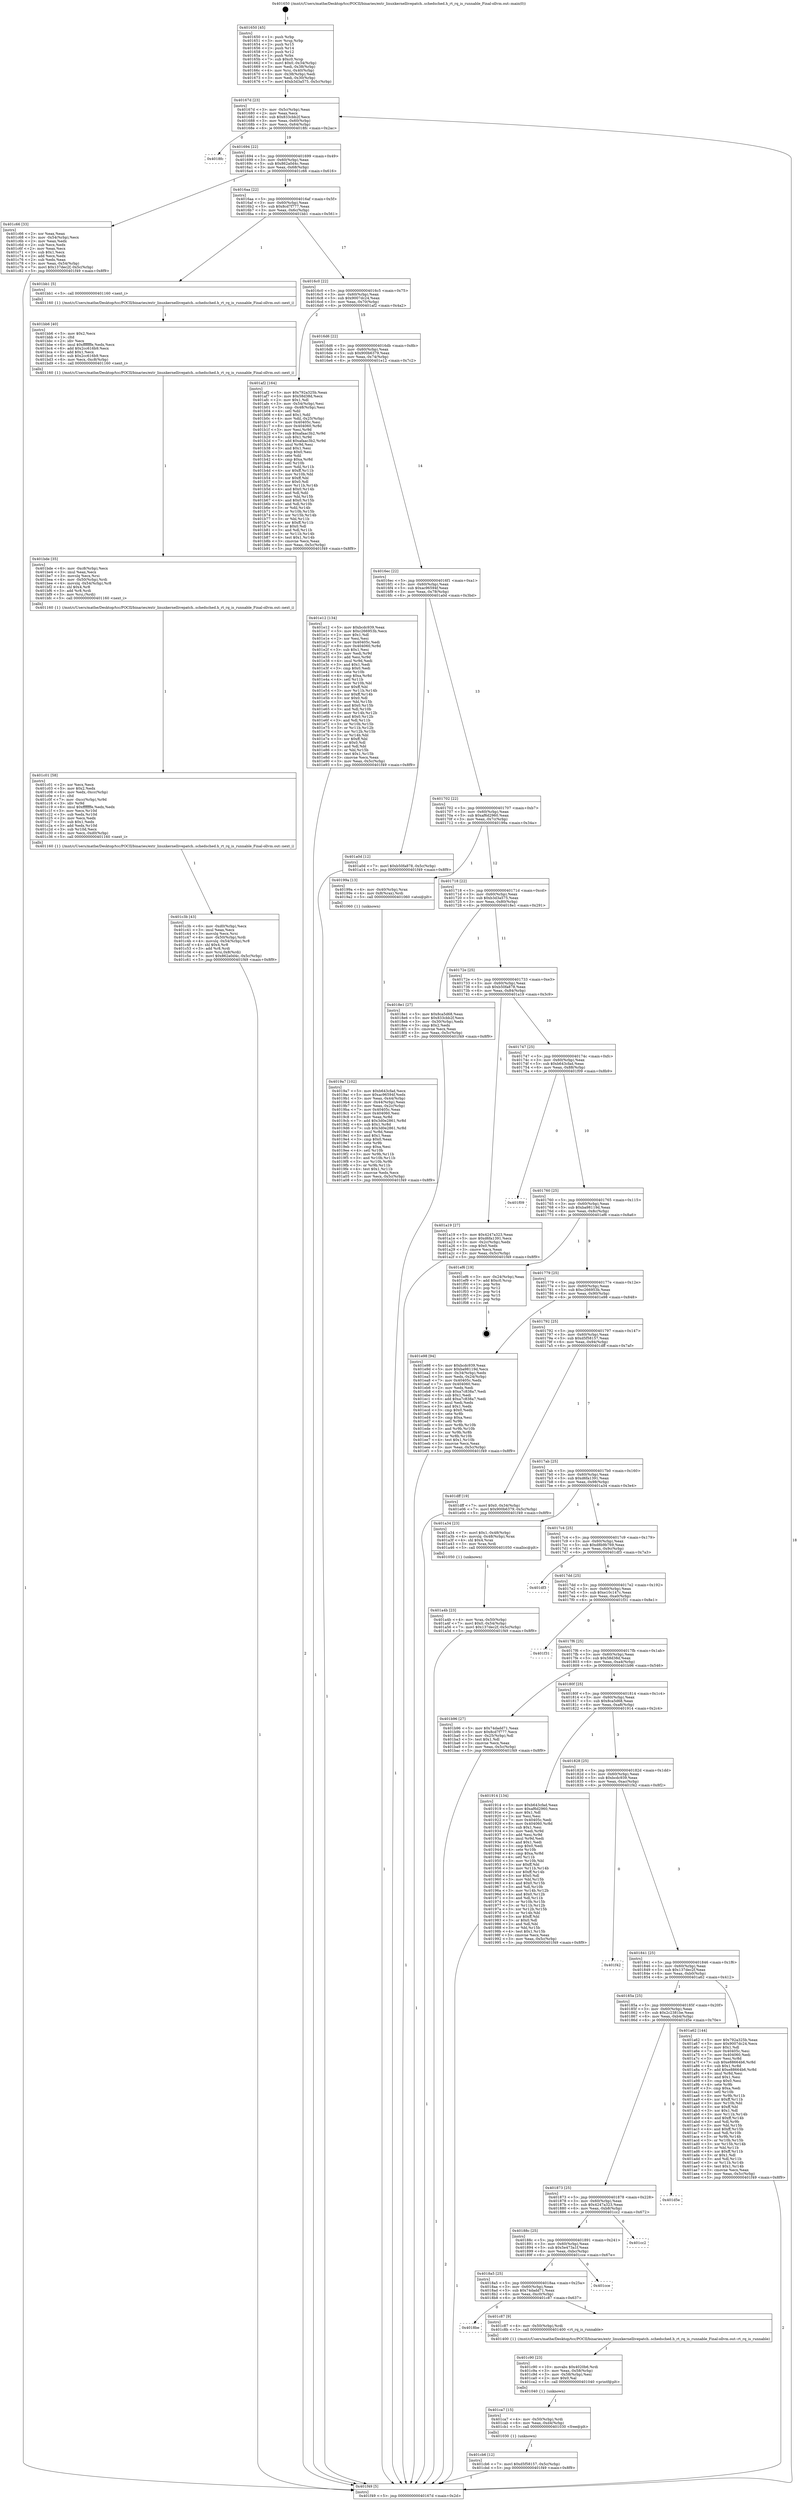 digraph "0x401650" {
  label = "0x401650 (/mnt/c/Users/mathe/Desktop/tcc/POCII/binaries/extr_linuxkernellivepatch..schedsched.h_rt_rq_is_runnable_Final-ollvm.out::main(0))"
  labelloc = "t"
  node[shape=record]

  Entry [label="",width=0.3,height=0.3,shape=circle,fillcolor=black,style=filled]
  "0x40167d" [label="{
     0x40167d [23]\l
     | [instrs]\l
     &nbsp;&nbsp;0x40167d \<+3\>: mov -0x5c(%rbp),%eax\l
     &nbsp;&nbsp;0x401680 \<+2\>: mov %eax,%ecx\l
     &nbsp;&nbsp;0x401682 \<+6\>: sub $0x833cbb2f,%ecx\l
     &nbsp;&nbsp;0x401688 \<+3\>: mov %eax,-0x60(%rbp)\l
     &nbsp;&nbsp;0x40168b \<+3\>: mov %ecx,-0x64(%rbp)\l
     &nbsp;&nbsp;0x40168e \<+6\>: je 00000000004018fc \<main+0x2ac\>\l
  }"]
  "0x4018fc" [label="{
     0x4018fc\l
  }", style=dashed]
  "0x401694" [label="{
     0x401694 [22]\l
     | [instrs]\l
     &nbsp;&nbsp;0x401694 \<+5\>: jmp 0000000000401699 \<main+0x49\>\l
     &nbsp;&nbsp;0x401699 \<+3\>: mov -0x60(%rbp),%eax\l
     &nbsp;&nbsp;0x40169c \<+5\>: sub $0x862a0d4c,%eax\l
     &nbsp;&nbsp;0x4016a1 \<+3\>: mov %eax,-0x68(%rbp)\l
     &nbsp;&nbsp;0x4016a4 \<+6\>: je 0000000000401c66 \<main+0x616\>\l
  }"]
  Exit [label="",width=0.3,height=0.3,shape=circle,fillcolor=black,style=filled,peripheries=2]
  "0x401c66" [label="{
     0x401c66 [33]\l
     | [instrs]\l
     &nbsp;&nbsp;0x401c66 \<+2\>: xor %eax,%eax\l
     &nbsp;&nbsp;0x401c68 \<+3\>: mov -0x54(%rbp),%ecx\l
     &nbsp;&nbsp;0x401c6b \<+2\>: mov %eax,%edx\l
     &nbsp;&nbsp;0x401c6d \<+2\>: sub %ecx,%edx\l
     &nbsp;&nbsp;0x401c6f \<+2\>: mov %eax,%ecx\l
     &nbsp;&nbsp;0x401c71 \<+3\>: sub $0x1,%ecx\l
     &nbsp;&nbsp;0x401c74 \<+2\>: add %ecx,%edx\l
     &nbsp;&nbsp;0x401c76 \<+2\>: sub %edx,%eax\l
     &nbsp;&nbsp;0x401c78 \<+3\>: mov %eax,-0x54(%rbp)\l
     &nbsp;&nbsp;0x401c7b \<+7\>: movl $0x137dec2f,-0x5c(%rbp)\l
     &nbsp;&nbsp;0x401c82 \<+5\>: jmp 0000000000401f49 \<main+0x8f9\>\l
  }"]
  "0x4016aa" [label="{
     0x4016aa [22]\l
     | [instrs]\l
     &nbsp;&nbsp;0x4016aa \<+5\>: jmp 00000000004016af \<main+0x5f\>\l
     &nbsp;&nbsp;0x4016af \<+3\>: mov -0x60(%rbp),%eax\l
     &nbsp;&nbsp;0x4016b2 \<+5\>: sub $0x8cd7f777,%eax\l
     &nbsp;&nbsp;0x4016b7 \<+3\>: mov %eax,-0x6c(%rbp)\l
     &nbsp;&nbsp;0x4016ba \<+6\>: je 0000000000401bb1 \<main+0x561\>\l
  }"]
  "0x401cb6" [label="{
     0x401cb6 [12]\l
     | [instrs]\l
     &nbsp;&nbsp;0x401cb6 \<+7\>: movl $0xd5f58157,-0x5c(%rbp)\l
     &nbsp;&nbsp;0x401cbd \<+5\>: jmp 0000000000401f49 \<main+0x8f9\>\l
  }"]
  "0x401bb1" [label="{
     0x401bb1 [5]\l
     | [instrs]\l
     &nbsp;&nbsp;0x401bb1 \<+5\>: call 0000000000401160 \<next_i\>\l
     | [calls]\l
     &nbsp;&nbsp;0x401160 \{1\} (/mnt/c/Users/mathe/Desktop/tcc/POCII/binaries/extr_linuxkernellivepatch..schedsched.h_rt_rq_is_runnable_Final-ollvm.out::next_i)\l
  }"]
  "0x4016c0" [label="{
     0x4016c0 [22]\l
     | [instrs]\l
     &nbsp;&nbsp;0x4016c0 \<+5\>: jmp 00000000004016c5 \<main+0x75\>\l
     &nbsp;&nbsp;0x4016c5 \<+3\>: mov -0x60(%rbp),%eax\l
     &nbsp;&nbsp;0x4016c8 \<+5\>: sub $0x9007dc24,%eax\l
     &nbsp;&nbsp;0x4016cd \<+3\>: mov %eax,-0x70(%rbp)\l
     &nbsp;&nbsp;0x4016d0 \<+6\>: je 0000000000401af2 \<main+0x4a2\>\l
  }"]
  "0x401ca7" [label="{
     0x401ca7 [15]\l
     | [instrs]\l
     &nbsp;&nbsp;0x401ca7 \<+4\>: mov -0x50(%rbp),%rdi\l
     &nbsp;&nbsp;0x401cab \<+6\>: mov %eax,-0xd4(%rbp)\l
     &nbsp;&nbsp;0x401cb1 \<+5\>: call 0000000000401030 \<free@plt\>\l
     | [calls]\l
     &nbsp;&nbsp;0x401030 \{1\} (unknown)\l
  }"]
  "0x401af2" [label="{
     0x401af2 [164]\l
     | [instrs]\l
     &nbsp;&nbsp;0x401af2 \<+5\>: mov $0x792a325b,%eax\l
     &nbsp;&nbsp;0x401af7 \<+5\>: mov $0x58d38d,%ecx\l
     &nbsp;&nbsp;0x401afc \<+2\>: mov $0x1,%dl\l
     &nbsp;&nbsp;0x401afe \<+3\>: mov -0x54(%rbp),%esi\l
     &nbsp;&nbsp;0x401b01 \<+3\>: cmp -0x48(%rbp),%esi\l
     &nbsp;&nbsp;0x401b04 \<+4\>: setl %dil\l
     &nbsp;&nbsp;0x401b08 \<+4\>: and $0x1,%dil\l
     &nbsp;&nbsp;0x401b0c \<+4\>: mov %dil,-0x25(%rbp)\l
     &nbsp;&nbsp;0x401b10 \<+7\>: mov 0x40405c,%esi\l
     &nbsp;&nbsp;0x401b17 \<+8\>: mov 0x404060,%r8d\l
     &nbsp;&nbsp;0x401b1f \<+3\>: mov %esi,%r9d\l
     &nbsp;&nbsp;0x401b22 \<+7\>: sub $0xafaac3b2,%r9d\l
     &nbsp;&nbsp;0x401b29 \<+4\>: sub $0x1,%r9d\l
     &nbsp;&nbsp;0x401b2d \<+7\>: add $0xafaac3b2,%r9d\l
     &nbsp;&nbsp;0x401b34 \<+4\>: imul %r9d,%esi\l
     &nbsp;&nbsp;0x401b38 \<+3\>: and $0x1,%esi\l
     &nbsp;&nbsp;0x401b3b \<+3\>: cmp $0x0,%esi\l
     &nbsp;&nbsp;0x401b3e \<+4\>: sete %dil\l
     &nbsp;&nbsp;0x401b42 \<+4\>: cmp $0xa,%r8d\l
     &nbsp;&nbsp;0x401b46 \<+4\>: setl %r10b\l
     &nbsp;&nbsp;0x401b4a \<+3\>: mov %dil,%r11b\l
     &nbsp;&nbsp;0x401b4d \<+4\>: xor $0xff,%r11b\l
     &nbsp;&nbsp;0x401b51 \<+3\>: mov %r10b,%bl\l
     &nbsp;&nbsp;0x401b54 \<+3\>: xor $0xff,%bl\l
     &nbsp;&nbsp;0x401b57 \<+3\>: xor $0x0,%dl\l
     &nbsp;&nbsp;0x401b5a \<+3\>: mov %r11b,%r14b\l
     &nbsp;&nbsp;0x401b5d \<+4\>: and $0x0,%r14b\l
     &nbsp;&nbsp;0x401b61 \<+3\>: and %dl,%dil\l
     &nbsp;&nbsp;0x401b64 \<+3\>: mov %bl,%r15b\l
     &nbsp;&nbsp;0x401b67 \<+4\>: and $0x0,%r15b\l
     &nbsp;&nbsp;0x401b6b \<+3\>: and %dl,%r10b\l
     &nbsp;&nbsp;0x401b6e \<+3\>: or %dil,%r14b\l
     &nbsp;&nbsp;0x401b71 \<+3\>: or %r10b,%r15b\l
     &nbsp;&nbsp;0x401b74 \<+3\>: xor %r15b,%r14b\l
     &nbsp;&nbsp;0x401b77 \<+3\>: or %bl,%r11b\l
     &nbsp;&nbsp;0x401b7a \<+4\>: xor $0xff,%r11b\l
     &nbsp;&nbsp;0x401b7e \<+3\>: or $0x0,%dl\l
     &nbsp;&nbsp;0x401b81 \<+3\>: and %dl,%r11b\l
     &nbsp;&nbsp;0x401b84 \<+3\>: or %r11b,%r14b\l
     &nbsp;&nbsp;0x401b87 \<+4\>: test $0x1,%r14b\l
     &nbsp;&nbsp;0x401b8b \<+3\>: cmovne %ecx,%eax\l
     &nbsp;&nbsp;0x401b8e \<+3\>: mov %eax,-0x5c(%rbp)\l
     &nbsp;&nbsp;0x401b91 \<+5\>: jmp 0000000000401f49 \<main+0x8f9\>\l
  }"]
  "0x4016d6" [label="{
     0x4016d6 [22]\l
     | [instrs]\l
     &nbsp;&nbsp;0x4016d6 \<+5\>: jmp 00000000004016db \<main+0x8b\>\l
     &nbsp;&nbsp;0x4016db \<+3\>: mov -0x60(%rbp),%eax\l
     &nbsp;&nbsp;0x4016de \<+5\>: sub $0x900b6379,%eax\l
     &nbsp;&nbsp;0x4016e3 \<+3\>: mov %eax,-0x74(%rbp)\l
     &nbsp;&nbsp;0x4016e6 \<+6\>: je 0000000000401e12 \<main+0x7c2\>\l
  }"]
  "0x401c90" [label="{
     0x401c90 [23]\l
     | [instrs]\l
     &nbsp;&nbsp;0x401c90 \<+10\>: movabs $0x4020b6,%rdi\l
     &nbsp;&nbsp;0x401c9a \<+3\>: mov %eax,-0x58(%rbp)\l
     &nbsp;&nbsp;0x401c9d \<+3\>: mov -0x58(%rbp),%esi\l
     &nbsp;&nbsp;0x401ca0 \<+2\>: mov $0x0,%al\l
     &nbsp;&nbsp;0x401ca2 \<+5\>: call 0000000000401040 \<printf@plt\>\l
     | [calls]\l
     &nbsp;&nbsp;0x401040 \{1\} (unknown)\l
  }"]
  "0x401e12" [label="{
     0x401e12 [134]\l
     | [instrs]\l
     &nbsp;&nbsp;0x401e12 \<+5\>: mov $0xbcdc939,%eax\l
     &nbsp;&nbsp;0x401e17 \<+5\>: mov $0xc266953b,%ecx\l
     &nbsp;&nbsp;0x401e1c \<+2\>: mov $0x1,%dl\l
     &nbsp;&nbsp;0x401e1e \<+2\>: xor %esi,%esi\l
     &nbsp;&nbsp;0x401e20 \<+7\>: mov 0x40405c,%edi\l
     &nbsp;&nbsp;0x401e27 \<+8\>: mov 0x404060,%r8d\l
     &nbsp;&nbsp;0x401e2f \<+3\>: sub $0x1,%esi\l
     &nbsp;&nbsp;0x401e32 \<+3\>: mov %edi,%r9d\l
     &nbsp;&nbsp;0x401e35 \<+3\>: add %esi,%r9d\l
     &nbsp;&nbsp;0x401e38 \<+4\>: imul %r9d,%edi\l
     &nbsp;&nbsp;0x401e3c \<+3\>: and $0x1,%edi\l
     &nbsp;&nbsp;0x401e3f \<+3\>: cmp $0x0,%edi\l
     &nbsp;&nbsp;0x401e42 \<+4\>: sete %r10b\l
     &nbsp;&nbsp;0x401e46 \<+4\>: cmp $0xa,%r8d\l
     &nbsp;&nbsp;0x401e4a \<+4\>: setl %r11b\l
     &nbsp;&nbsp;0x401e4e \<+3\>: mov %r10b,%bl\l
     &nbsp;&nbsp;0x401e51 \<+3\>: xor $0xff,%bl\l
     &nbsp;&nbsp;0x401e54 \<+3\>: mov %r11b,%r14b\l
     &nbsp;&nbsp;0x401e57 \<+4\>: xor $0xff,%r14b\l
     &nbsp;&nbsp;0x401e5b \<+3\>: xor $0x0,%dl\l
     &nbsp;&nbsp;0x401e5e \<+3\>: mov %bl,%r15b\l
     &nbsp;&nbsp;0x401e61 \<+4\>: and $0x0,%r15b\l
     &nbsp;&nbsp;0x401e65 \<+3\>: and %dl,%r10b\l
     &nbsp;&nbsp;0x401e68 \<+3\>: mov %r14b,%r12b\l
     &nbsp;&nbsp;0x401e6b \<+4\>: and $0x0,%r12b\l
     &nbsp;&nbsp;0x401e6f \<+3\>: and %dl,%r11b\l
     &nbsp;&nbsp;0x401e72 \<+3\>: or %r10b,%r15b\l
     &nbsp;&nbsp;0x401e75 \<+3\>: or %r11b,%r12b\l
     &nbsp;&nbsp;0x401e78 \<+3\>: xor %r12b,%r15b\l
     &nbsp;&nbsp;0x401e7b \<+3\>: or %r14b,%bl\l
     &nbsp;&nbsp;0x401e7e \<+3\>: xor $0xff,%bl\l
     &nbsp;&nbsp;0x401e81 \<+3\>: or $0x0,%dl\l
     &nbsp;&nbsp;0x401e84 \<+2\>: and %dl,%bl\l
     &nbsp;&nbsp;0x401e86 \<+3\>: or %bl,%r15b\l
     &nbsp;&nbsp;0x401e89 \<+4\>: test $0x1,%r15b\l
     &nbsp;&nbsp;0x401e8d \<+3\>: cmovne %ecx,%eax\l
     &nbsp;&nbsp;0x401e90 \<+3\>: mov %eax,-0x5c(%rbp)\l
     &nbsp;&nbsp;0x401e93 \<+5\>: jmp 0000000000401f49 \<main+0x8f9\>\l
  }"]
  "0x4016ec" [label="{
     0x4016ec [22]\l
     | [instrs]\l
     &nbsp;&nbsp;0x4016ec \<+5\>: jmp 00000000004016f1 \<main+0xa1\>\l
     &nbsp;&nbsp;0x4016f1 \<+3\>: mov -0x60(%rbp),%eax\l
     &nbsp;&nbsp;0x4016f4 \<+5\>: sub $0xac96594f,%eax\l
     &nbsp;&nbsp;0x4016f9 \<+3\>: mov %eax,-0x78(%rbp)\l
     &nbsp;&nbsp;0x4016fc \<+6\>: je 0000000000401a0d \<main+0x3bd\>\l
  }"]
  "0x4018be" [label="{
     0x4018be\l
  }", style=dashed]
  "0x401a0d" [label="{
     0x401a0d [12]\l
     | [instrs]\l
     &nbsp;&nbsp;0x401a0d \<+7\>: movl $0xb50fa878,-0x5c(%rbp)\l
     &nbsp;&nbsp;0x401a14 \<+5\>: jmp 0000000000401f49 \<main+0x8f9\>\l
  }"]
  "0x401702" [label="{
     0x401702 [22]\l
     | [instrs]\l
     &nbsp;&nbsp;0x401702 \<+5\>: jmp 0000000000401707 \<main+0xb7\>\l
     &nbsp;&nbsp;0x401707 \<+3\>: mov -0x60(%rbp),%eax\l
     &nbsp;&nbsp;0x40170a \<+5\>: sub $0xaf6d2960,%eax\l
     &nbsp;&nbsp;0x40170f \<+3\>: mov %eax,-0x7c(%rbp)\l
     &nbsp;&nbsp;0x401712 \<+6\>: je 000000000040199a \<main+0x34a\>\l
  }"]
  "0x401c87" [label="{
     0x401c87 [9]\l
     | [instrs]\l
     &nbsp;&nbsp;0x401c87 \<+4\>: mov -0x50(%rbp),%rdi\l
     &nbsp;&nbsp;0x401c8b \<+5\>: call 0000000000401400 \<rt_rq_is_runnable\>\l
     | [calls]\l
     &nbsp;&nbsp;0x401400 \{1\} (/mnt/c/Users/mathe/Desktop/tcc/POCII/binaries/extr_linuxkernellivepatch..schedsched.h_rt_rq_is_runnable_Final-ollvm.out::rt_rq_is_runnable)\l
  }"]
  "0x40199a" [label="{
     0x40199a [13]\l
     | [instrs]\l
     &nbsp;&nbsp;0x40199a \<+4\>: mov -0x40(%rbp),%rax\l
     &nbsp;&nbsp;0x40199e \<+4\>: mov 0x8(%rax),%rdi\l
     &nbsp;&nbsp;0x4019a2 \<+5\>: call 0000000000401060 \<atoi@plt\>\l
     | [calls]\l
     &nbsp;&nbsp;0x401060 \{1\} (unknown)\l
  }"]
  "0x401718" [label="{
     0x401718 [22]\l
     | [instrs]\l
     &nbsp;&nbsp;0x401718 \<+5\>: jmp 000000000040171d \<main+0xcd\>\l
     &nbsp;&nbsp;0x40171d \<+3\>: mov -0x60(%rbp),%eax\l
     &nbsp;&nbsp;0x401720 \<+5\>: sub $0xb3d3a575,%eax\l
     &nbsp;&nbsp;0x401725 \<+3\>: mov %eax,-0x80(%rbp)\l
     &nbsp;&nbsp;0x401728 \<+6\>: je 00000000004018e1 \<main+0x291\>\l
  }"]
  "0x4018a5" [label="{
     0x4018a5 [25]\l
     | [instrs]\l
     &nbsp;&nbsp;0x4018a5 \<+5\>: jmp 00000000004018aa \<main+0x25a\>\l
     &nbsp;&nbsp;0x4018aa \<+3\>: mov -0x60(%rbp),%eax\l
     &nbsp;&nbsp;0x4018ad \<+5\>: sub $0x74dadd71,%eax\l
     &nbsp;&nbsp;0x4018b2 \<+6\>: mov %eax,-0xc0(%rbp)\l
     &nbsp;&nbsp;0x4018b8 \<+6\>: je 0000000000401c87 \<main+0x637\>\l
  }"]
  "0x4018e1" [label="{
     0x4018e1 [27]\l
     | [instrs]\l
     &nbsp;&nbsp;0x4018e1 \<+5\>: mov $0x8ca5d68,%eax\l
     &nbsp;&nbsp;0x4018e6 \<+5\>: mov $0x833cbb2f,%ecx\l
     &nbsp;&nbsp;0x4018eb \<+3\>: mov -0x30(%rbp),%edx\l
     &nbsp;&nbsp;0x4018ee \<+3\>: cmp $0x2,%edx\l
     &nbsp;&nbsp;0x4018f1 \<+3\>: cmovne %ecx,%eax\l
     &nbsp;&nbsp;0x4018f4 \<+3\>: mov %eax,-0x5c(%rbp)\l
     &nbsp;&nbsp;0x4018f7 \<+5\>: jmp 0000000000401f49 \<main+0x8f9\>\l
  }"]
  "0x40172e" [label="{
     0x40172e [25]\l
     | [instrs]\l
     &nbsp;&nbsp;0x40172e \<+5\>: jmp 0000000000401733 \<main+0xe3\>\l
     &nbsp;&nbsp;0x401733 \<+3\>: mov -0x60(%rbp),%eax\l
     &nbsp;&nbsp;0x401736 \<+5\>: sub $0xb50fa878,%eax\l
     &nbsp;&nbsp;0x40173b \<+6\>: mov %eax,-0x84(%rbp)\l
     &nbsp;&nbsp;0x401741 \<+6\>: je 0000000000401a19 \<main+0x3c9\>\l
  }"]
  "0x401f49" [label="{
     0x401f49 [5]\l
     | [instrs]\l
     &nbsp;&nbsp;0x401f49 \<+5\>: jmp 000000000040167d \<main+0x2d\>\l
  }"]
  "0x401650" [label="{
     0x401650 [45]\l
     | [instrs]\l
     &nbsp;&nbsp;0x401650 \<+1\>: push %rbp\l
     &nbsp;&nbsp;0x401651 \<+3\>: mov %rsp,%rbp\l
     &nbsp;&nbsp;0x401654 \<+2\>: push %r15\l
     &nbsp;&nbsp;0x401656 \<+2\>: push %r14\l
     &nbsp;&nbsp;0x401658 \<+2\>: push %r12\l
     &nbsp;&nbsp;0x40165a \<+1\>: push %rbx\l
     &nbsp;&nbsp;0x40165b \<+7\>: sub $0xc0,%rsp\l
     &nbsp;&nbsp;0x401662 \<+7\>: movl $0x0,-0x34(%rbp)\l
     &nbsp;&nbsp;0x401669 \<+3\>: mov %edi,-0x38(%rbp)\l
     &nbsp;&nbsp;0x40166c \<+4\>: mov %rsi,-0x40(%rbp)\l
     &nbsp;&nbsp;0x401670 \<+3\>: mov -0x38(%rbp),%edi\l
     &nbsp;&nbsp;0x401673 \<+3\>: mov %edi,-0x30(%rbp)\l
     &nbsp;&nbsp;0x401676 \<+7\>: movl $0xb3d3a575,-0x5c(%rbp)\l
  }"]
  "0x401cce" [label="{
     0x401cce\l
  }", style=dashed]
  "0x401a19" [label="{
     0x401a19 [27]\l
     | [instrs]\l
     &nbsp;&nbsp;0x401a19 \<+5\>: mov $0x4247a323,%eax\l
     &nbsp;&nbsp;0x401a1e \<+5\>: mov $0xd6fa1391,%ecx\l
     &nbsp;&nbsp;0x401a23 \<+3\>: mov -0x2c(%rbp),%edx\l
     &nbsp;&nbsp;0x401a26 \<+3\>: cmp $0x0,%edx\l
     &nbsp;&nbsp;0x401a29 \<+3\>: cmove %ecx,%eax\l
     &nbsp;&nbsp;0x401a2c \<+3\>: mov %eax,-0x5c(%rbp)\l
     &nbsp;&nbsp;0x401a2f \<+5\>: jmp 0000000000401f49 \<main+0x8f9\>\l
  }"]
  "0x401747" [label="{
     0x401747 [25]\l
     | [instrs]\l
     &nbsp;&nbsp;0x401747 \<+5\>: jmp 000000000040174c \<main+0xfc\>\l
     &nbsp;&nbsp;0x40174c \<+3\>: mov -0x60(%rbp),%eax\l
     &nbsp;&nbsp;0x40174f \<+5\>: sub $0xb643cfad,%eax\l
     &nbsp;&nbsp;0x401754 \<+6\>: mov %eax,-0x88(%rbp)\l
     &nbsp;&nbsp;0x40175a \<+6\>: je 0000000000401f09 \<main+0x8b9\>\l
  }"]
  "0x40188c" [label="{
     0x40188c [25]\l
     | [instrs]\l
     &nbsp;&nbsp;0x40188c \<+5\>: jmp 0000000000401891 \<main+0x241\>\l
     &nbsp;&nbsp;0x401891 \<+3\>: mov -0x60(%rbp),%eax\l
     &nbsp;&nbsp;0x401894 \<+5\>: sub $0x5e473a1f,%eax\l
     &nbsp;&nbsp;0x401899 \<+6\>: mov %eax,-0xbc(%rbp)\l
     &nbsp;&nbsp;0x40189f \<+6\>: je 0000000000401cce \<main+0x67e\>\l
  }"]
  "0x401f09" [label="{
     0x401f09\l
  }", style=dashed]
  "0x401760" [label="{
     0x401760 [25]\l
     | [instrs]\l
     &nbsp;&nbsp;0x401760 \<+5\>: jmp 0000000000401765 \<main+0x115\>\l
     &nbsp;&nbsp;0x401765 \<+3\>: mov -0x60(%rbp),%eax\l
     &nbsp;&nbsp;0x401768 \<+5\>: sub $0xba98119d,%eax\l
     &nbsp;&nbsp;0x40176d \<+6\>: mov %eax,-0x8c(%rbp)\l
     &nbsp;&nbsp;0x401773 \<+6\>: je 0000000000401ef6 \<main+0x8a6\>\l
  }"]
  "0x401cc2" [label="{
     0x401cc2\l
  }", style=dashed]
  "0x401ef6" [label="{
     0x401ef6 [19]\l
     | [instrs]\l
     &nbsp;&nbsp;0x401ef6 \<+3\>: mov -0x24(%rbp),%eax\l
     &nbsp;&nbsp;0x401ef9 \<+7\>: add $0xc0,%rsp\l
     &nbsp;&nbsp;0x401f00 \<+1\>: pop %rbx\l
     &nbsp;&nbsp;0x401f01 \<+2\>: pop %r12\l
     &nbsp;&nbsp;0x401f03 \<+2\>: pop %r14\l
     &nbsp;&nbsp;0x401f05 \<+2\>: pop %r15\l
     &nbsp;&nbsp;0x401f07 \<+1\>: pop %rbp\l
     &nbsp;&nbsp;0x401f08 \<+1\>: ret\l
  }"]
  "0x401779" [label="{
     0x401779 [25]\l
     | [instrs]\l
     &nbsp;&nbsp;0x401779 \<+5\>: jmp 000000000040177e \<main+0x12e\>\l
     &nbsp;&nbsp;0x40177e \<+3\>: mov -0x60(%rbp),%eax\l
     &nbsp;&nbsp;0x401781 \<+5\>: sub $0xc266953b,%eax\l
     &nbsp;&nbsp;0x401786 \<+6\>: mov %eax,-0x90(%rbp)\l
     &nbsp;&nbsp;0x40178c \<+6\>: je 0000000000401e98 \<main+0x848\>\l
  }"]
  "0x401873" [label="{
     0x401873 [25]\l
     | [instrs]\l
     &nbsp;&nbsp;0x401873 \<+5\>: jmp 0000000000401878 \<main+0x228\>\l
     &nbsp;&nbsp;0x401878 \<+3\>: mov -0x60(%rbp),%eax\l
     &nbsp;&nbsp;0x40187b \<+5\>: sub $0x4247a323,%eax\l
     &nbsp;&nbsp;0x401880 \<+6\>: mov %eax,-0xb8(%rbp)\l
     &nbsp;&nbsp;0x401886 \<+6\>: je 0000000000401cc2 \<main+0x672\>\l
  }"]
  "0x401e98" [label="{
     0x401e98 [94]\l
     | [instrs]\l
     &nbsp;&nbsp;0x401e98 \<+5\>: mov $0xbcdc939,%eax\l
     &nbsp;&nbsp;0x401e9d \<+5\>: mov $0xba98119d,%ecx\l
     &nbsp;&nbsp;0x401ea2 \<+3\>: mov -0x34(%rbp),%edx\l
     &nbsp;&nbsp;0x401ea5 \<+3\>: mov %edx,-0x24(%rbp)\l
     &nbsp;&nbsp;0x401ea8 \<+7\>: mov 0x40405c,%edx\l
     &nbsp;&nbsp;0x401eaf \<+7\>: mov 0x404060,%esi\l
     &nbsp;&nbsp;0x401eb6 \<+2\>: mov %edx,%edi\l
     &nbsp;&nbsp;0x401eb8 \<+6\>: sub $0xa7c838a7,%edi\l
     &nbsp;&nbsp;0x401ebe \<+3\>: sub $0x1,%edi\l
     &nbsp;&nbsp;0x401ec1 \<+6\>: add $0xa7c838a7,%edi\l
     &nbsp;&nbsp;0x401ec7 \<+3\>: imul %edi,%edx\l
     &nbsp;&nbsp;0x401eca \<+3\>: and $0x1,%edx\l
     &nbsp;&nbsp;0x401ecd \<+3\>: cmp $0x0,%edx\l
     &nbsp;&nbsp;0x401ed0 \<+4\>: sete %r8b\l
     &nbsp;&nbsp;0x401ed4 \<+3\>: cmp $0xa,%esi\l
     &nbsp;&nbsp;0x401ed7 \<+4\>: setl %r9b\l
     &nbsp;&nbsp;0x401edb \<+3\>: mov %r8b,%r10b\l
     &nbsp;&nbsp;0x401ede \<+3\>: and %r9b,%r10b\l
     &nbsp;&nbsp;0x401ee1 \<+3\>: xor %r9b,%r8b\l
     &nbsp;&nbsp;0x401ee4 \<+3\>: or %r8b,%r10b\l
     &nbsp;&nbsp;0x401ee7 \<+4\>: test $0x1,%r10b\l
     &nbsp;&nbsp;0x401eeb \<+3\>: cmovne %ecx,%eax\l
     &nbsp;&nbsp;0x401eee \<+3\>: mov %eax,-0x5c(%rbp)\l
     &nbsp;&nbsp;0x401ef1 \<+5\>: jmp 0000000000401f49 \<main+0x8f9\>\l
  }"]
  "0x401792" [label="{
     0x401792 [25]\l
     | [instrs]\l
     &nbsp;&nbsp;0x401792 \<+5\>: jmp 0000000000401797 \<main+0x147\>\l
     &nbsp;&nbsp;0x401797 \<+3\>: mov -0x60(%rbp),%eax\l
     &nbsp;&nbsp;0x40179a \<+5\>: sub $0xd5f58157,%eax\l
     &nbsp;&nbsp;0x40179f \<+6\>: mov %eax,-0x94(%rbp)\l
     &nbsp;&nbsp;0x4017a5 \<+6\>: je 0000000000401dff \<main+0x7af\>\l
  }"]
  "0x401d5e" [label="{
     0x401d5e\l
  }", style=dashed]
  "0x401dff" [label="{
     0x401dff [19]\l
     | [instrs]\l
     &nbsp;&nbsp;0x401dff \<+7\>: movl $0x0,-0x34(%rbp)\l
     &nbsp;&nbsp;0x401e06 \<+7\>: movl $0x900b6379,-0x5c(%rbp)\l
     &nbsp;&nbsp;0x401e0d \<+5\>: jmp 0000000000401f49 \<main+0x8f9\>\l
  }"]
  "0x4017ab" [label="{
     0x4017ab [25]\l
     | [instrs]\l
     &nbsp;&nbsp;0x4017ab \<+5\>: jmp 00000000004017b0 \<main+0x160\>\l
     &nbsp;&nbsp;0x4017b0 \<+3\>: mov -0x60(%rbp),%eax\l
     &nbsp;&nbsp;0x4017b3 \<+5\>: sub $0xd6fa1391,%eax\l
     &nbsp;&nbsp;0x4017b8 \<+6\>: mov %eax,-0x98(%rbp)\l
     &nbsp;&nbsp;0x4017be \<+6\>: je 0000000000401a34 \<main+0x3e4\>\l
  }"]
  "0x401c3b" [label="{
     0x401c3b [43]\l
     | [instrs]\l
     &nbsp;&nbsp;0x401c3b \<+6\>: mov -0xd0(%rbp),%ecx\l
     &nbsp;&nbsp;0x401c41 \<+3\>: imul %eax,%ecx\l
     &nbsp;&nbsp;0x401c44 \<+3\>: movslq %ecx,%rsi\l
     &nbsp;&nbsp;0x401c47 \<+4\>: mov -0x50(%rbp),%rdi\l
     &nbsp;&nbsp;0x401c4b \<+4\>: movslq -0x54(%rbp),%r8\l
     &nbsp;&nbsp;0x401c4f \<+4\>: shl $0x4,%r8\l
     &nbsp;&nbsp;0x401c53 \<+3\>: add %r8,%rdi\l
     &nbsp;&nbsp;0x401c56 \<+4\>: mov %rsi,0x8(%rdi)\l
     &nbsp;&nbsp;0x401c5a \<+7\>: movl $0x862a0d4c,-0x5c(%rbp)\l
     &nbsp;&nbsp;0x401c61 \<+5\>: jmp 0000000000401f49 \<main+0x8f9\>\l
  }"]
  "0x401a34" [label="{
     0x401a34 [23]\l
     | [instrs]\l
     &nbsp;&nbsp;0x401a34 \<+7\>: movl $0x1,-0x48(%rbp)\l
     &nbsp;&nbsp;0x401a3b \<+4\>: movslq -0x48(%rbp),%rax\l
     &nbsp;&nbsp;0x401a3f \<+4\>: shl $0x4,%rax\l
     &nbsp;&nbsp;0x401a43 \<+3\>: mov %rax,%rdi\l
     &nbsp;&nbsp;0x401a46 \<+5\>: call 0000000000401050 \<malloc@plt\>\l
     | [calls]\l
     &nbsp;&nbsp;0x401050 \{1\} (unknown)\l
  }"]
  "0x4017c4" [label="{
     0x4017c4 [25]\l
     | [instrs]\l
     &nbsp;&nbsp;0x4017c4 \<+5\>: jmp 00000000004017c9 \<main+0x179\>\l
     &nbsp;&nbsp;0x4017c9 \<+3\>: mov -0x60(%rbp),%eax\l
     &nbsp;&nbsp;0x4017cc \<+5\>: sub $0xd8b9b769,%eax\l
     &nbsp;&nbsp;0x4017d1 \<+6\>: mov %eax,-0x9c(%rbp)\l
     &nbsp;&nbsp;0x4017d7 \<+6\>: je 0000000000401df3 \<main+0x7a3\>\l
  }"]
  "0x401c01" [label="{
     0x401c01 [58]\l
     | [instrs]\l
     &nbsp;&nbsp;0x401c01 \<+2\>: xor %ecx,%ecx\l
     &nbsp;&nbsp;0x401c03 \<+5\>: mov $0x2,%edx\l
     &nbsp;&nbsp;0x401c08 \<+6\>: mov %edx,-0xcc(%rbp)\l
     &nbsp;&nbsp;0x401c0e \<+1\>: cltd\l
     &nbsp;&nbsp;0x401c0f \<+7\>: mov -0xcc(%rbp),%r9d\l
     &nbsp;&nbsp;0x401c16 \<+3\>: idiv %r9d\l
     &nbsp;&nbsp;0x401c19 \<+6\>: imul $0xfffffffe,%edx,%edx\l
     &nbsp;&nbsp;0x401c1f \<+3\>: mov %ecx,%r10d\l
     &nbsp;&nbsp;0x401c22 \<+3\>: sub %edx,%r10d\l
     &nbsp;&nbsp;0x401c25 \<+2\>: mov %ecx,%edx\l
     &nbsp;&nbsp;0x401c27 \<+3\>: sub $0x1,%edx\l
     &nbsp;&nbsp;0x401c2a \<+3\>: add %edx,%r10d\l
     &nbsp;&nbsp;0x401c2d \<+3\>: sub %r10d,%ecx\l
     &nbsp;&nbsp;0x401c30 \<+6\>: mov %ecx,-0xd0(%rbp)\l
     &nbsp;&nbsp;0x401c36 \<+5\>: call 0000000000401160 \<next_i\>\l
     | [calls]\l
     &nbsp;&nbsp;0x401160 \{1\} (/mnt/c/Users/mathe/Desktop/tcc/POCII/binaries/extr_linuxkernellivepatch..schedsched.h_rt_rq_is_runnable_Final-ollvm.out::next_i)\l
  }"]
  "0x401df3" [label="{
     0x401df3\l
  }", style=dashed]
  "0x4017dd" [label="{
     0x4017dd [25]\l
     | [instrs]\l
     &nbsp;&nbsp;0x4017dd \<+5\>: jmp 00000000004017e2 \<main+0x192\>\l
     &nbsp;&nbsp;0x4017e2 \<+3\>: mov -0x60(%rbp),%eax\l
     &nbsp;&nbsp;0x4017e5 \<+5\>: sub $0xe10c147c,%eax\l
     &nbsp;&nbsp;0x4017ea \<+6\>: mov %eax,-0xa0(%rbp)\l
     &nbsp;&nbsp;0x4017f0 \<+6\>: je 0000000000401f31 \<main+0x8e1\>\l
  }"]
  "0x401bde" [label="{
     0x401bde [35]\l
     | [instrs]\l
     &nbsp;&nbsp;0x401bde \<+6\>: mov -0xc8(%rbp),%ecx\l
     &nbsp;&nbsp;0x401be4 \<+3\>: imul %eax,%ecx\l
     &nbsp;&nbsp;0x401be7 \<+3\>: movslq %ecx,%rsi\l
     &nbsp;&nbsp;0x401bea \<+4\>: mov -0x50(%rbp),%rdi\l
     &nbsp;&nbsp;0x401bee \<+4\>: movslq -0x54(%rbp),%r8\l
     &nbsp;&nbsp;0x401bf2 \<+4\>: shl $0x4,%r8\l
     &nbsp;&nbsp;0x401bf6 \<+3\>: add %r8,%rdi\l
     &nbsp;&nbsp;0x401bf9 \<+3\>: mov %rsi,(%rdi)\l
     &nbsp;&nbsp;0x401bfc \<+5\>: call 0000000000401160 \<next_i\>\l
     | [calls]\l
     &nbsp;&nbsp;0x401160 \{1\} (/mnt/c/Users/mathe/Desktop/tcc/POCII/binaries/extr_linuxkernellivepatch..schedsched.h_rt_rq_is_runnable_Final-ollvm.out::next_i)\l
  }"]
  "0x401f31" [label="{
     0x401f31\l
  }", style=dashed]
  "0x4017f6" [label="{
     0x4017f6 [25]\l
     | [instrs]\l
     &nbsp;&nbsp;0x4017f6 \<+5\>: jmp 00000000004017fb \<main+0x1ab\>\l
     &nbsp;&nbsp;0x4017fb \<+3\>: mov -0x60(%rbp),%eax\l
     &nbsp;&nbsp;0x4017fe \<+5\>: sub $0x58d38d,%eax\l
     &nbsp;&nbsp;0x401803 \<+6\>: mov %eax,-0xa4(%rbp)\l
     &nbsp;&nbsp;0x401809 \<+6\>: je 0000000000401b96 \<main+0x546\>\l
  }"]
  "0x401bb6" [label="{
     0x401bb6 [40]\l
     | [instrs]\l
     &nbsp;&nbsp;0x401bb6 \<+5\>: mov $0x2,%ecx\l
     &nbsp;&nbsp;0x401bbb \<+1\>: cltd\l
     &nbsp;&nbsp;0x401bbc \<+2\>: idiv %ecx\l
     &nbsp;&nbsp;0x401bbe \<+6\>: imul $0xfffffffe,%edx,%ecx\l
     &nbsp;&nbsp;0x401bc4 \<+6\>: add $0x2cc616b9,%ecx\l
     &nbsp;&nbsp;0x401bca \<+3\>: add $0x1,%ecx\l
     &nbsp;&nbsp;0x401bcd \<+6\>: sub $0x2cc616b9,%ecx\l
     &nbsp;&nbsp;0x401bd3 \<+6\>: mov %ecx,-0xc8(%rbp)\l
     &nbsp;&nbsp;0x401bd9 \<+5\>: call 0000000000401160 \<next_i\>\l
     | [calls]\l
     &nbsp;&nbsp;0x401160 \{1\} (/mnt/c/Users/mathe/Desktop/tcc/POCII/binaries/extr_linuxkernellivepatch..schedsched.h_rt_rq_is_runnable_Final-ollvm.out::next_i)\l
  }"]
  "0x401b96" [label="{
     0x401b96 [27]\l
     | [instrs]\l
     &nbsp;&nbsp;0x401b96 \<+5\>: mov $0x74dadd71,%eax\l
     &nbsp;&nbsp;0x401b9b \<+5\>: mov $0x8cd7f777,%ecx\l
     &nbsp;&nbsp;0x401ba0 \<+3\>: mov -0x25(%rbp),%dl\l
     &nbsp;&nbsp;0x401ba3 \<+3\>: test $0x1,%dl\l
     &nbsp;&nbsp;0x401ba6 \<+3\>: cmovne %ecx,%eax\l
     &nbsp;&nbsp;0x401ba9 \<+3\>: mov %eax,-0x5c(%rbp)\l
     &nbsp;&nbsp;0x401bac \<+5\>: jmp 0000000000401f49 \<main+0x8f9\>\l
  }"]
  "0x40180f" [label="{
     0x40180f [25]\l
     | [instrs]\l
     &nbsp;&nbsp;0x40180f \<+5\>: jmp 0000000000401814 \<main+0x1c4\>\l
     &nbsp;&nbsp;0x401814 \<+3\>: mov -0x60(%rbp),%eax\l
     &nbsp;&nbsp;0x401817 \<+5\>: sub $0x8ca5d68,%eax\l
     &nbsp;&nbsp;0x40181c \<+6\>: mov %eax,-0xa8(%rbp)\l
     &nbsp;&nbsp;0x401822 \<+6\>: je 0000000000401914 \<main+0x2c4\>\l
  }"]
  "0x40185a" [label="{
     0x40185a [25]\l
     | [instrs]\l
     &nbsp;&nbsp;0x40185a \<+5\>: jmp 000000000040185f \<main+0x20f\>\l
     &nbsp;&nbsp;0x40185f \<+3\>: mov -0x60(%rbp),%eax\l
     &nbsp;&nbsp;0x401862 \<+5\>: sub $0x2c2381be,%eax\l
     &nbsp;&nbsp;0x401867 \<+6\>: mov %eax,-0xb4(%rbp)\l
     &nbsp;&nbsp;0x40186d \<+6\>: je 0000000000401d5e \<main+0x70e\>\l
  }"]
  "0x401914" [label="{
     0x401914 [134]\l
     | [instrs]\l
     &nbsp;&nbsp;0x401914 \<+5\>: mov $0xb643cfad,%eax\l
     &nbsp;&nbsp;0x401919 \<+5\>: mov $0xaf6d2960,%ecx\l
     &nbsp;&nbsp;0x40191e \<+2\>: mov $0x1,%dl\l
     &nbsp;&nbsp;0x401920 \<+2\>: xor %esi,%esi\l
     &nbsp;&nbsp;0x401922 \<+7\>: mov 0x40405c,%edi\l
     &nbsp;&nbsp;0x401929 \<+8\>: mov 0x404060,%r8d\l
     &nbsp;&nbsp;0x401931 \<+3\>: sub $0x1,%esi\l
     &nbsp;&nbsp;0x401934 \<+3\>: mov %edi,%r9d\l
     &nbsp;&nbsp;0x401937 \<+3\>: add %esi,%r9d\l
     &nbsp;&nbsp;0x40193a \<+4\>: imul %r9d,%edi\l
     &nbsp;&nbsp;0x40193e \<+3\>: and $0x1,%edi\l
     &nbsp;&nbsp;0x401941 \<+3\>: cmp $0x0,%edi\l
     &nbsp;&nbsp;0x401944 \<+4\>: sete %r10b\l
     &nbsp;&nbsp;0x401948 \<+4\>: cmp $0xa,%r8d\l
     &nbsp;&nbsp;0x40194c \<+4\>: setl %r11b\l
     &nbsp;&nbsp;0x401950 \<+3\>: mov %r10b,%bl\l
     &nbsp;&nbsp;0x401953 \<+3\>: xor $0xff,%bl\l
     &nbsp;&nbsp;0x401956 \<+3\>: mov %r11b,%r14b\l
     &nbsp;&nbsp;0x401959 \<+4\>: xor $0xff,%r14b\l
     &nbsp;&nbsp;0x40195d \<+3\>: xor $0x0,%dl\l
     &nbsp;&nbsp;0x401960 \<+3\>: mov %bl,%r15b\l
     &nbsp;&nbsp;0x401963 \<+4\>: and $0x0,%r15b\l
     &nbsp;&nbsp;0x401967 \<+3\>: and %dl,%r10b\l
     &nbsp;&nbsp;0x40196a \<+3\>: mov %r14b,%r12b\l
     &nbsp;&nbsp;0x40196d \<+4\>: and $0x0,%r12b\l
     &nbsp;&nbsp;0x401971 \<+3\>: and %dl,%r11b\l
     &nbsp;&nbsp;0x401974 \<+3\>: or %r10b,%r15b\l
     &nbsp;&nbsp;0x401977 \<+3\>: or %r11b,%r12b\l
     &nbsp;&nbsp;0x40197a \<+3\>: xor %r12b,%r15b\l
     &nbsp;&nbsp;0x40197d \<+3\>: or %r14b,%bl\l
     &nbsp;&nbsp;0x401980 \<+3\>: xor $0xff,%bl\l
     &nbsp;&nbsp;0x401983 \<+3\>: or $0x0,%dl\l
     &nbsp;&nbsp;0x401986 \<+2\>: and %dl,%bl\l
     &nbsp;&nbsp;0x401988 \<+3\>: or %bl,%r15b\l
     &nbsp;&nbsp;0x40198b \<+4\>: test $0x1,%r15b\l
     &nbsp;&nbsp;0x40198f \<+3\>: cmovne %ecx,%eax\l
     &nbsp;&nbsp;0x401992 \<+3\>: mov %eax,-0x5c(%rbp)\l
     &nbsp;&nbsp;0x401995 \<+5\>: jmp 0000000000401f49 \<main+0x8f9\>\l
  }"]
  "0x401828" [label="{
     0x401828 [25]\l
     | [instrs]\l
     &nbsp;&nbsp;0x401828 \<+5\>: jmp 000000000040182d \<main+0x1dd\>\l
     &nbsp;&nbsp;0x40182d \<+3\>: mov -0x60(%rbp),%eax\l
     &nbsp;&nbsp;0x401830 \<+5\>: sub $0xbcdc939,%eax\l
     &nbsp;&nbsp;0x401835 \<+6\>: mov %eax,-0xac(%rbp)\l
     &nbsp;&nbsp;0x40183b \<+6\>: je 0000000000401f42 \<main+0x8f2\>\l
  }"]
  "0x4019a7" [label="{
     0x4019a7 [102]\l
     | [instrs]\l
     &nbsp;&nbsp;0x4019a7 \<+5\>: mov $0xb643cfad,%ecx\l
     &nbsp;&nbsp;0x4019ac \<+5\>: mov $0xac96594f,%edx\l
     &nbsp;&nbsp;0x4019b1 \<+3\>: mov %eax,-0x44(%rbp)\l
     &nbsp;&nbsp;0x4019b4 \<+3\>: mov -0x44(%rbp),%eax\l
     &nbsp;&nbsp;0x4019b7 \<+3\>: mov %eax,-0x2c(%rbp)\l
     &nbsp;&nbsp;0x4019ba \<+7\>: mov 0x40405c,%eax\l
     &nbsp;&nbsp;0x4019c1 \<+7\>: mov 0x404060,%esi\l
     &nbsp;&nbsp;0x4019c8 \<+3\>: mov %eax,%r8d\l
     &nbsp;&nbsp;0x4019cb \<+7\>: add $0x3d0e2861,%r8d\l
     &nbsp;&nbsp;0x4019d2 \<+4\>: sub $0x1,%r8d\l
     &nbsp;&nbsp;0x4019d6 \<+7\>: sub $0x3d0e2861,%r8d\l
     &nbsp;&nbsp;0x4019dd \<+4\>: imul %r8d,%eax\l
     &nbsp;&nbsp;0x4019e1 \<+3\>: and $0x1,%eax\l
     &nbsp;&nbsp;0x4019e4 \<+3\>: cmp $0x0,%eax\l
     &nbsp;&nbsp;0x4019e7 \<+4\>: sete %r9b\l
     &nbsp;&nbsp;0x4019eb \<+3\>: cmp $0xa,%esi\l
     &nbsp;&nbsp;0x4019ee \<+4\>: setl %r10b\l
     &nbsp;&nbsp;0x4019f2 \<+3\>: mov %r9b,%r11b\l
     &nbsp;&nbsp;0x4019f5 \<+3\>: and %r10b,%r11b\l
     &nbsp;&nbsp;0x4019f8 \<+3\>: xor %r10b,%r9b\l
     &nbsp;&nbsp;0x4019fb \<+3\>: or %r9b,%r11b\l
     &nbsp;&nbsp;0x4019fe \<+4\>: test $0x1,%r11b\l
     &nbsp;&nbsp;0x401a02 \<+3\>: cmovne %edx,%ecx\l
     &nbsp;&nbsp;0x401a05 \<+3\>: mov %ecx,-0x5c(%rbp)\l
     &nbsp;&nbsp;0x401a08 \<+5\>: jmp 0000000000401f49 \<main+0x8f9\>\l
  }"]
  "0x401a4b" [label="{
     0x401a4b [23]\l
     | [instrs]\l
     &nbsp;&nbsp;0x401a4b \<+4\>: mov %rax,-0x50(%rbp)\l
     &nbsp;&nbsp;0x401a4f \<+7\>: movl $0x0,-0x54(%rbp)\l
     &nbsp;&nbsp;0x401a56 \<+7\>: movl $0x137dec2f,-0x5c(%rbp)\l
     &nbsp;&nbsp;0x401a5d \<+5\>: jmp 0000000000401f49 \<main+0x8f9\>\l
  }"]
  "0x401a62" [label="{
     0x401a62 [144]\l
     | [instrs]\l
     &nbsp;&nbsp;0x401a62 \<+5\>: mov $0x792a325b,%eax\l
     &nbsp;&nbsp;0x401a67 \<+5\>: mov $0x9007dc24,%ecx\l
     &nbsp;&nbsp;0x401a6c \<+2\>: mov $0x1,%dl\l
     &nbsp;&nbsp;0x401a6e \<+7\>: mov 0x40405c,%esi\l
     &nbsp;&nbsp;0x401a75 \<+7\>: mov 0x404060,%edi\l
     &nbsp;&nbsp;0x401a7c \<+3\>: mov %esi,%r8d\l
     &nbsp;&nbsp;0x401a7f \<+7\>: sub $0xe88664b6,%r8d\l
     &nbsp;&nbsp;0x401a86 \<+4\>: sub $0x1,%r8d\l
     &nbsp;&nbsp;0x401a8a \<+7\>: add $0xe88664b6,%r8d\l
     &nbsp;&nbsp;0x401a91 \<+4\>: imul %r8d,%esi\l
     &nbsp;&nbsp;0x401a95 \<+3\>: and $0x1,%esi\l
     &nbsp;&nbsp;0x401a98 \<+3\>: cmp $0x0,%esi\l
     &nbsp;&nbsp;0x401a9b \<+4\>: sete %r9b\l
     &nbsp;&nbsp;0x401a9f \<+3\>: cmp $0xa,%edi\l
     &nbsp;&nbsp;0x401aa2 \<+4\>: setl %r10b\l
     &nbsp;&nbsp;0x401aa6 \<+3\>: mov %r9b,%r11b\l
     &nbsp;&nbsp;0x401aa9 \<+4\>: xor $0xff,%r11b\l
     &nbsp;&nbsp;0x401aad \<+3\>: mov %r10b,%bl\l
     &nbsp;&nbsp;0x401ab0 \<+3\>: xor $0xff,%bl\l
     &nbsp;&nbsp;0x401ab3 \<+3\>: xor $0x1,%dl\l
     &nbsp;&nbsp;0x401ab6 \<+3\>: mov %r11b,%r14b\l
     &nbsp;&nbsp;0x401ab9 \<+4\>: and $0xff,%r14b\l
     &nbsp;&nbsp;0x401abd \<+3\>: and %dl,%r9b\l
     &nbsp;&nbsp;0x401ac0 \<+3\>: mov %bl,%r15b\l
     &nbsp;&nbsp;0x401ac3 \<+4\>: and $0xff,%r15b\l
     &nbsp;&nbsp;0x401ac7 \<+3\>: and %dl,%r10b\l
     &nbsp;&nbsp;0x401aca \<+3\>: or %r9b,%r14b\l
     &nbsp;&nbsp;0x401acd \<+3\>: or %r10b,%r15b\l
     &nbsp;&nbsp;0x401ad0 \<+3\>: xor %r15b,%r14b\l
     &nbsp;&nbsp;0x401ad3 \<+3\>: or %bl,%r11b\l
     &nbsp;&nbsp;0x401ad6 \<+4\>: xor $0xff,%r11b\l
     &nbsp;&nbsp;0x401ada \<+3\>: or $0x1,%dl\l
     &nbsp;&nbsp;0x401add \<+3\>: and %dl,%r11b\l
     &nbsp;&nbsp;0x401ae0 \<+3\>: or %r11b,%r14b\l
     &nbsp;&nbsp;0x401ae3 \<+4\>: test $0x1,%r14b\l
     &nbsp;&nbsp;0x401ae7 \<+3\>: cmovne %ecx,%eax\l
     &nbsp;&nbsp;0x401aea \<+3\>: mov %eax,-0x5c(%rbp)\l
     &nbsp;&nbsp;0x401aed \<+5\>: jmp 0000000000401f49 \<main+0x8f9\>\l
  }"]
  "0x401f42" [label="{
     0x401f42\l
  }", style=dashed]
  "0x401841" [label="{
     0x401841 [25]\l
     | [instrs]\l
     &nbsp;&nbsp;0x401841 \<+5\>: jmp 0000000000401846 \<main+0x1f6\>\l
     &nbsp;&nbsp;0x401846 \<+3\>: mov -0x60(%rbp),%eax\l
     &nbsp;&nbsp;0x401849 \<+5\>: sub $0x137dec2f,%eax\l
     &nbsp;&nbsp;0x40184e \<+6\>: mov %eax,-0xb0(%rbp)\l
     &nbsp;&nbsp;0x401854 \<+6\>: je 0000000000401a62 \<main+0x412\>\l
  }"]
  Entry -> "0x401650" [label=" 1"]
  "0x40167d" -> "0x4018fc" [label=" 0"]
  "0x40167d" -> "0x401694" [label=" 19"]
  "0x401ef6" -> Exit [label=" 1"]
  "0x401694" -> "0x401c66" [label=" 1"]
  "0x401694" -> "0x4016aa" [label=" 18"]
  "0x401e98" -> "0x401f49" [label=" 1"]
  "0x4016aa" -> "0x401bb1" [label=" 1"]
  "0x4016aa" -> "0x4016c0" [label=" 17"]
  "0x401e12" -> "0x401f49" [label=" 1"]
  "0x4016c0" -> "0x401af2" [label=" 2"]
  "0x4016c0" -> "0x4016d6" [label=" 15"]
  "0x401dff" -> "0x401f49" [label=" 1"]
  "0x4016d6" -> "0x401e12" [label=" 1"]
  "0x4016d6" -> "0x4016ec" [label=" 14"]
  "0x401cb6" -> "0x401f49" [label=" 1"]
  "0x4016ec" -> "0x401a0d" [label=" 1"]
  "0x4016ec" -> "0x401702" [label=" 13"]
  "0x401ca7" -> "0x401cb6" [label=" 1"]
  "0x401702" -> "0x40199a" [label=" 1"]
  "0x401702" -> "0x401718" [label=" 12"]
  "0x401c90" -> "0x401ca7" [label=" 1"]
  "0x401718" -> "0x4018e1" [label=" 1"]
  "0x401718" -> "0x40172e" [label=" 11"]
  "0x4018e1" -> "0x401f49" [label=" 1"]
  "0x401650" -> "0x40167d" [label=" 1"]
  "0x401f49" -> "0x40167d" [label=" 18"]
  "0x4018a5" -> "0x4018be" [label=" 0"]
  "0x40172e" -> "0x401a19" [label=" 1"]
  "0x40172e" -> "0x401747" [label=" 10"]
  "0x4018a5" -> "0x401c87" [label=" 1"]
  "0x401747" -> "0x401f09" [label=" 0"]
  "0x401747" -> "0x401760" [label=" 10"]
  "0x40188c" -> "0x4018a5" [label=" 1"]
  "0x401760" -> "0x401ef6" [label=" 1"]
  "0x401760" -> "0x401779" [label=" 9"]
  "0x40188c" -> "0x401cce" [label=" 0"]
  "0x401779" -> "0x401e98" [label=" 1"]
  "0x401779" -> "0x401792" [label=" 8"]
  "0x401873" -> "0x40188c" [label=" 1"]
  "0x401792" -> "0x401dff" [label=" 1"]
  "0x401792" -> "0x4017ab" [label=" 7"]
  "0x401873" -> "0x401cc2" [label=" 0"]
  "0x4017ab" -> "0x401a34" [label=" 1"]
  "0x4017ab" -> "0x4017c4" [label=" 6"]
  "0x40185a" -> "0x401873" [label=" 1"]
  "0x4017c4" -> "0x401df3" [label=" 0"]
  "0x4017c4" -> "0x4017dd" [label=" 6"]
  "0x40185a" -> "0x401d5e" [label=" 0"]
  "0x4017dd" -> "0x401f31" [label=" 0"]
  "0x4017dd" -> "0x4017f6" [label=" 6"]
  "0x401c87" -> "0x401c90" [label=" 1"]
  "0x4017f6" -> "0x401b96" [label=" 2"]
  "0x4017f6" -> "0x40180f" [label=" 4"]
  "0x401c66" -> "0x401f49" [label=" 1"]
  "0x40180f" -> "0x401914" [label=" 1"]
  "0x40180f" -> "0x401828" [label=" 3"]
  "0x401914" -> "0x401f49" [label=" 1"]
  "0x40199a" -> "0x4019a7" [label=" 1"]
  "0x4019a7" -> "0x401f49" [label=" 1"]
  "0x401a0d" -> "0x401f49" [label=" 1"]
  "0x401a19" -> "0x401f49" [label=" 1"]
  "0x401a34" -> "0x401a4b" [label=" 1"]
  "0x401a4b" -> "0x401f49" [label=" 1"]
  "0x401c3b" -> "0x401f49" [label=" 1"]
  "0x401828" -> "0x401f42" [label=" 0"]
  "0x401828" -> "0x401841" [label=" 3"]
  "0x401c01" -> "0x401c3b" [label=" 1"]
  "0x401841" -> "0x401a62" [label=" 2"]
  "0x401841" -> "0x40185a" [label=" 1"]
  "0x401a62" -> "0x401f49" [label=" 2"]
  "0x401af2" -> "0x401f49" [label=" 2"]
  "0x401b96" -> "0x401f49" [label=" 2"]
  "0x401bb1" -> "0x401bb6" [label=" 1"]
  "0x401bb6" -> "0x401bde" [label=" 1"]
  "0x401bde" -> "0x401c01" [label=" 1"]
}
